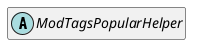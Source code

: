 @startuml
set namespaceSeparator \\
hide members
hide << alias >> circle

abstract class ModTagsPopularHelper
@enduml
